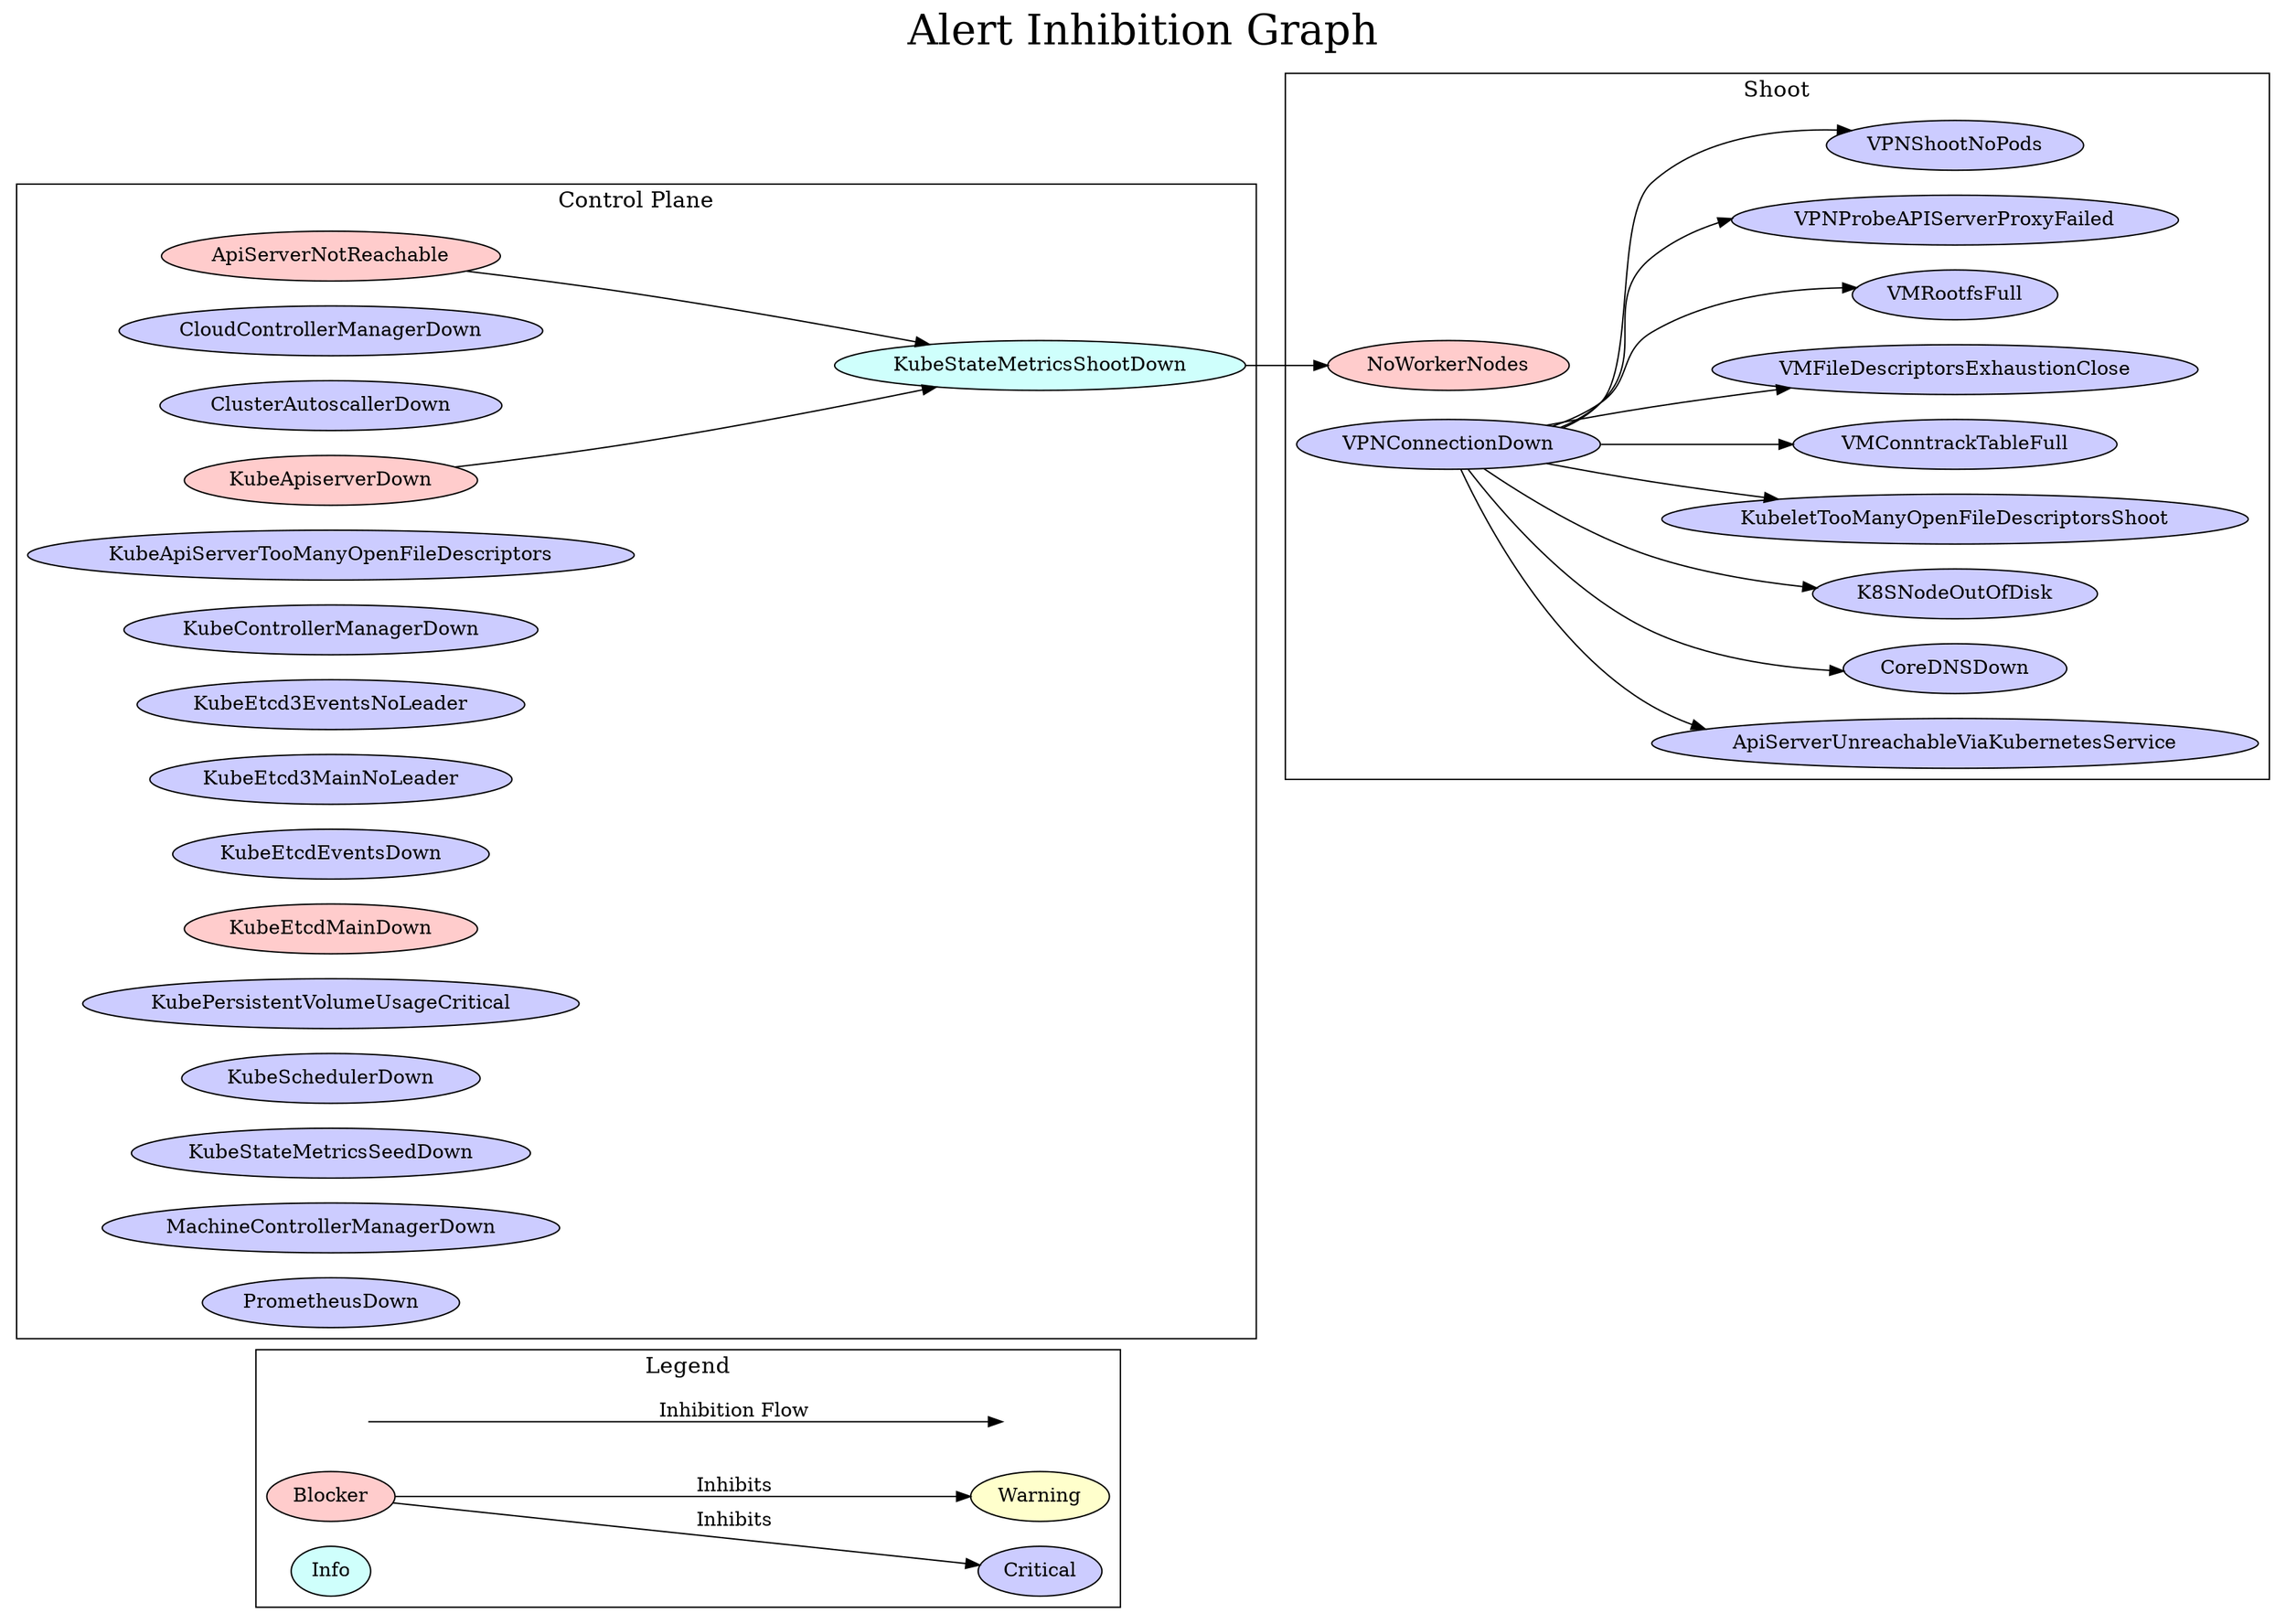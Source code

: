 digraph gardener {
    rankdir=LR;
    graph [fontsize=16, splines=true];
    labelloc="t";
    label=<<FONT POINT-SIZE="30">Alert Inhibition Graph</FONT>>;

    subgraph cluster_3 {
        label = "Legend";
        color = black;
        a [style=invis];
        b [style=invis];
        a -> b [label="Inhibition Flow", fontsize=14];
        Blocker [style=filled, fillcolor="#ffcccc"];
        Critical [style=filled, fillcolor="#ccccff"];
        Info [style=filled, fillcolor="#cffffc"]
        Warning [style=filled, fillcolor="#ffffcc"];
        Blocker -> {Critical, Warning} [label="Inhibits"]

    }

    subgraph cluster_2 {
        label="Shoot";
        forcelabels=true;
        ApiServerUnreachableViaKubernetesService [style=filled, fillcolor="#ccccff"];
        CoreDNSDown [style=filled, fillcolor="#ccccff"];
        K8SNodeOutOfDisk [style=filled, fillcolor="#ccccff"];
        KubeletTooManyOpenFileDescriptorsShoot [style=filled, fillcolor="#ccccff"];
        NoWorkerNodes[style=filled, fillcolor="#ffcccc"];
        VMConntrackTableFull [style=filled, fillcolor="#ccccff"];
        VMFileDescriptorsExhaustionClose [style=filled, fillcolor="#ccccff"];
        VMRootfsFull [style=filled, fillcolor="#ccccff"];
        VPNConnectionDown [style=filled, fillcolor="#ccccff"];
        VPNProbeAPIServerProxyFailed [style=filled, fillcolor="#ccccff"];
        VPNShootNoPods [style=filled, fillcolor="#ccccff"];
    }

    subgraph cluster_1 {
        label="Control Plane";
        ApiServerNotReachable [style=filled, fillcolor="#ffcccc"];
        CloudControllerManagerDown [style=filled, fillcolor="#ccccff"];
        ClusterAutoscallerDown [style=filled, fillcolor="#ccccff"];
        KubeApiserverDown [style=filled, fillcolor="#ffcccc"];
        KubeApiServerTooManyOpenFileDescriptors [style=filled, fillcolor="#ccccff"];
        KubeControllerManagerDown [style=filled, fillcolor="#ccccff"];
        KubeEtcd3EventsNoLeader [style=filled, fillcolor="#ccccff"];
        KubeEtcd3MainNoLeader [style=filled, fillcolor="#ccccff"];
        KubeEtcdEventsDown[style=filled, fillcolor="#ccccff"];
        KubeEtcdMainDown[style=filled, fillcolor="#ffcccc"];
        KubePersistentVolumeUsageCritical [style=filled, fillcolor="#ccccff"];
        KubeSchedulerDown [style=filled, fillcolor="#ccccff"];
        KubeStateMetricsDownSeed [style=filled, fillcolor="#ccccff" label="KubeStateMetricsSeedDown"];
        KubeStateMetricsShootDown [style=filled, fillcolor="#cffffc" label="KubeStateMetricsShootDown"];
        MachineControllerManagerDown [style=filled, fillcolor="#ccccff"];
        PrometheusDown [style=filled, fillcolor="#ccccff"];

    }

    ApiServerNotReachable -> {KubeStateMetricsShootDown};

    KubeApiserverDown -> {KubeStateMetricsShootDown};

    KubeStateMetricsShootDown -> {NoWorkerNodes};

    VPNConnectionDown -> {ApiServerUnreachableViaKubernetesService,CoreDNSDown,K8SNodeOutOfDisk,VMRootfsFull,KubeletTooManyOpenFileDescriptorsShoot,VMConntrackTableFull,VMFileDescriptorsExhaustionClose,VPNShootNoPods,VPNProbeAPIServerProxyFailed};
}